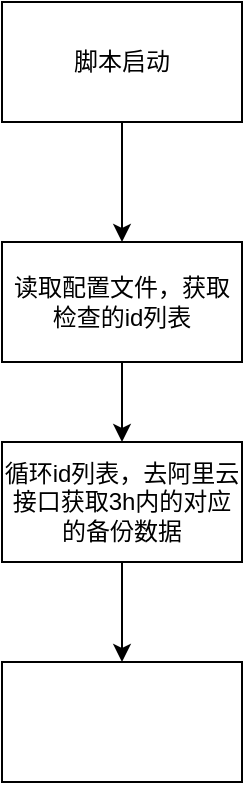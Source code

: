 <mxfile version="26.2.9">
  <diagram name="第 1 页" id="Wiu6PWEGh6moNyxm30xm">
    <mxGraphModel dx="1556" dy="896" grid="1" gridSize="10" guides="1" tooltips="1" connect="1" arrows="1" fold="1" page="1" pageScale="1" pageWidth="827" pageHeight="1169" math="0" shadow="0">
      <root>
        <mxCell id="0" />
        <mxCell id="1" parent="0" />
        <mxCell id="8Ei74Y5O49KyygSIkTCr-3" value="" style="edgeStyle=orthogonalEdgeStyle;rounded=0;orthogonalLoop=1;jettySize=auto;html=1;" edge="1" parent="1" source="8Ei74Y5O49KyygSIkTCr-1" target="8Ei74Y5O49KyygSIkTCr-2">
          <mxGeometry relative="1" as="geometry" />
        </mxCell>
        <mxCell id="8Ei74Y5O49KyygSIkTCr-1" value="脚本启动" style="rounded=0;whiteSpace=wrap;html=1;" vertex="1" parent="1">
          <mxGeometry x="320" y="70" width="120" height="60" as="geometry" />
        </mxCell>
        <mxCell id="8Ei74Y5O49KyygSIkTCr-5" value="" style="edgeStyle=orthogonalEdgeStyle;rounded=0;orthogonalLoop=1;jettySize=auto;html=1;" edge="1" parent="1" source="8Ei74Y5O49KyygSIkTCr-2" target="8Ei74Y5O49KyygSIkTCr-4">
          <mxGeometry relative="1" as="geometry" />
        </mxCell>
        <mxCell id="8Ei74Y5O49KyygSIkTCr-2" value="读取配置文件，获取检查的id列表" style="rounded=0;whiteSpace=wrap;html=1;" vertex="1" parent="1">
          <mxGeometry x="320" y="190" width="120" height="60" as="geometry" />
        </mxCell>
        <mxCell id="8Ei74Y5O49KyygSIkTCr-7" value="" style="edgeStyle=orthogonalEdgeStyle;rounded=0;orthogonalLoop=1;jettySize=auto;html=1;" edge="1" parent="1" source="8Ei74Y5O49KyygSIkTCr-4" target="8Ei74Y5O49KyygSIkTCr-6">
          <mxGeometry relative="1" as="geometry" />
        </mxCell>
        <mxCell id="8Ei74Y5O49KyygSIkTCr-4" value="循环id列表，去阿里云接口获取3h内的对应的备份数据" style="rounded=0;whiteSpace=wrap;html=1;" vertex="1" parent="1">
          <mxGeometry x="320" y="290" width="120" height="60" as="geometry" />
        </mxCell>
        <mxCell id="8Ei74Y5O49KyygSIkTCr-6" value="" style="rounded=0;whiteSpace=wrap;html=1;" vertex="1" parent="1">
          <mxGeometry x="320" y="400" width="120" height="60" as="geometry" />
        </mxCell>
      </root>
    </mxGraphModel>
  </diagram>
</mxfile>
